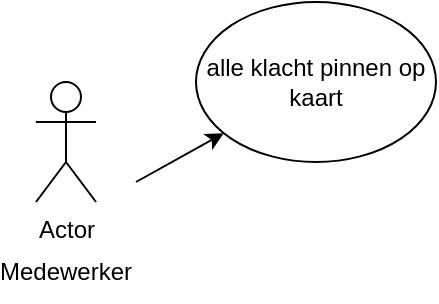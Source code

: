 <mxfile>
    <diagram id="AgRrr5l_HO8hR7MYaJRR" name="Page-1">
        <mxGraphModel dx="1139" dy="642" grid="1" gridSize="10" guides="1" tooltips="1" connect="1" arrows="1" fold="1" page="1" pageScale="1" pageWidth="850" pageHeight="1100" math="0" shadow="0">
            <root>
                <mxCell id="0"/>
                <mxCell id="1" parent="0"/>
                <mxCell id="2" value="Actor" style="shape=umlActor;verticalLabelPosition=bottom;verticalAlign=top;html=1;outlineConnect=0;" vertex="1" parent="1">
                    <mxGeometry x="50" y="270" width="30" height="60" as="geometry"/>
                </mxCell>
                <mxCell id="3" value="Medewerker" style="text;html=1;strokeColor=none;fillColor=none;align=center;verticalAlign=middle;whiteSpace=wrap;rounded=0;" vertex="1" parent="1">
                    <mxGeometry x="35" y="350" width="60" height="30" as="geometry"/>
                </mxCell>
                <mxCell id="4" value="" style="endArrow=classic;html=1;" edge="1" parent="1" target="5">
                    <mxGeometry width="50" height="50" relative="1" as="geometry">
                        <mxPoint x="100" y="320" as="sourcePoint"/>
                        <mxPoint x="190" y="270" as="targetPoint"/>
                    </mxGeometry>
                </mxCell>
                <mxCell id="5" value="alle klacht pinnen op kaart" style="ellipse;whiteSpace=wrap;html=1;" vertex="1" parent="1">
                    <mxGeometry x="130" y="230" width="120" height="80" as="geometry"/>
                </mxCell>
            </root>
        </mxGraphModel>
    </diagram>
</mxfile>